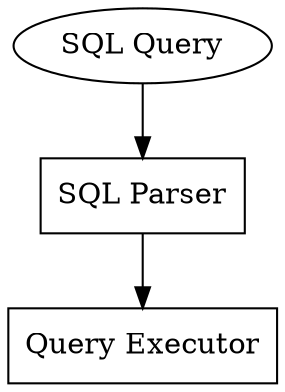 
digraph G {
    A [label="SQL Query"]
    B [label="SQL Parser" shape="rect"]
    F [label="Query Executor" shape="rect"]

    A -> B
    B -> F
}
